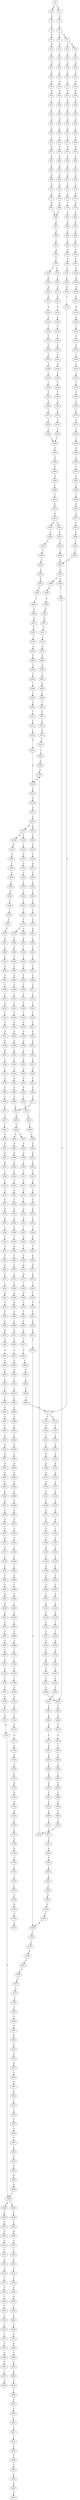 strict digraph  {
	S0 -> S1 [ label = G ];
	S0 -> S2 [ label = A ];
	S1 -> S3 [ label = G ];
	S2 -> S4 [ label = G ];
	S3 -> S5 [ label = T ];
	S4 -> S6 [ label = T ];
	S5 -> S7 [ label = G ];
	S5 -> S8 [ label = C ];
	S6 -> S9 [ label = C ];
	S7 -> S10 [ label = A ];
	S7 -> S11 [ label = C ];
	S8 -> S12 [ label = G ];
	S9 -> S13 [ label = G ];
	S10 -> S14 [ label = C ];
	S11 -> S15 [ label = C ];
	S12 -> S16 [ label = C ];
	S13 -> S17 [ label = C ];
	S14 -> S18 [ label = G ];
	S15 -> S19 [ label = G ];
	S16 -> S20 [ label = G ];
	S17 -> S21 [ label = G ];
	S18 -> S22 [ label = T ];
	S19 -> S23 [ label = C ];
	S20 -> S24 [ label = T ];
	S21 -> S25 [ label = C ];
	S22 -> S26 [ label = G ];
	S23 -> S27 [ label = C ];
	S24 -> S28 [ label = A ];
	S25 -> S29 [ label = A ];
	S26 -> S30 [ label = G ];
	S27 -> S31 [ label = G ];
	S28 -> S32 [ label = G ];
	S29 -> S33 [ label = G ];
	S30 -> S34 [ label = G ];
	S31 -> S35 [ label = G ];
	S32 -> S36 [ label = C ];
	S33 -> S37 [ label = C ];
	S34 -> S38 [ label = T ];
	S35 -> S39 [ label = T ];
	S36 -> S40 [ label = C ];
	S37 -> S41 [ label = C ];
	S38 -> S42 [ label = A ];
	S39 -> S43 [ label = G ];
	S40 -> S44 [ label = G ];
	S41 -> S45 [ label = G ];
	S42 -> S46 [ label = C ];
	S43 -> S47 [ label = G ];
	S44 -> S48 [ label = C ];
	S45 -> S49 [ label = G ];
	S46 -> S50 [ label = T ];
	S47 -> S51 [ label = T ];
	S48 -> S52 [ label = T ];
	S49 -> S53 [ label = T ];
	S50 -> S54 [ label = A ];
	S51 -> S55 [ label = G ];
	S52 -> S56 [ label = G ];
	S53 -> S57 [ label = G ];
	S54 -> S58 [ label = T ];
	S55 -> S59 [ label = G ];
	S56 -> S60 [ label = G ];
	S57 -> S61 [ label = G ];
	S58 -> S62 [ label = T ];
	S59 -> S63 [ label = A ];
	S60 -> S64 [ label = A ];
	S61 -> S65 [ label = A ];
	S62 -> S66 [ label = G ];
	S63 -> S67 [ label = A ];
	S64 -> S68 [ label = A ];
	S65 -> S69 [ label = A ];
	S66 -> S70 [ label = G ];
	S67 -> S71 [ label = C ];
	S68 -> S72 [ label = G ];
	S69 -> S73 [ label = G ];
	S70 -> S74 [ label = A ];
	S71 -> S75 [ label = C ];
	S72 -> S76 [ label = A ];
	S73 -> S77 [ label = A ];
	S74 -> S78 [ label = A ];
	S75 -> S79 [ label = T ];
	S76 -> S80 [ label = A ];
	S77 -> S81 [ label = A ];
	S78 -> S82 [ label = C ];
	S79 -> S83 [ label = C ];
	S80 -> S84 [ label = C ];
	S81 -> S84 [ label = C ];
	S82 -> S85 [ label = G ];
	S83 -> S86 [ label = G ];
	S84 -> S87 [ label = G ];
	S85 -> S88 [ label = G ];
	S86 -> S89 [ label = G ];
	S87 -> S90 [ label = G ];
	S88 -> S91 [ label = T ];
	S89 -> S92 [ label = C ];
	S90 -> S93 [ label = C ];
	S91 -> S94 [ label = A ];
	S92 -> S95 [ label = A ];
	S93 -> S96 [ label = A ];
	S94 -> S97 [ label = C ];
	S95 -> S98 [ label = C ];
	S96 -> S99 [ label = C ];
	S97 -> S100 [ label = G ];
	S98 -> S101 [ label = G ];
	S99 -> S102 [ label = C ];
	S99 -> S103 [ label = T ];
	S100 -> S104 [ label = A ];
	S101 -> S105 [ label = C ];
	S102 -> S106 [ label = G ];
	S103 -> S107 [ label = G ];
	S104 -> S108 [ label = A ];
	S105 -> S109 [ label = G ];
	S106 -> S110 [ label = G ];
	S107 -> S111 [ label = G ];
	S108 -> S112 [ label = G ];
	S109 -> S113 [ label = C ];
	S110 -> S114 [ label = G ];
	S111 -> S115 [ label = G ];
	S112 -> S116 [ label = A ];
	S113 -> S117 [ label = G ];
	S114 -> S118 [ label = A ];
	S115 -> S119 [ label = A ];
	S116 -> S120 [ label = A ];
	S117 -> S121 [ label = C ];
	S117 -> S122 [ label = G ];
	S118 -> S123 [ label = A ];
	S119 -> S124 [ label = A ];
	S120 -> S125 [ label = G ];
	S121 -> S126 [ label = G ];
	S122 -> S127 [ label = C ];
	S123 -> S128 [ label = T ];
	S124 -> S129 [ label = C ];
	S125 -> S130 [ label = T ];
	S126 -> S131 [ label = T ];
	S127 -> S132 [ label = T ];
	S128 -> S133 [ label = T ];
	S129 -> S134 [ label = T ];
	S130 -> S135 [ label = G ];
	S131 -> S136 [ label = C ];
	S132 -> S137 [ label = G ];
	S133 -> S138 [ label = G ];
	S134 -> S139 [ label = G ];
	S135 -> S140 [ label = T ];
	S136 -> S141 [ label = G ];
	S137 -> S142 [ label = G ];
	S138 -> S143 [ label = A ];
	S139 -> S144 [ label = G ];
	S140 -> S145 [ label = C ];
	S141 -> S146 [ label = A ];
	S142 -> S147 [ label = A ];
	S143 -> S148 [ label = A ];
	S144 -> S149 [ label = A ];
	S145 -> S150 [ label = C ];
	S146 -> S151 [ label = C ];
	S147 -> S152 [ label = A ];
	S148 -> S153 [ label = C ];
	S149 -> S154 [ label = C ];
	S150 -> S155 [ label = T ];
	S151 -> S156 [ label = G ];
	S152 -> S157 [ label = T ];
	S153 -> S158 [ label = C ];
	S154 -> S159 [ label = C ];
	S155 -> S160 [ label = G ];
	S156 -> S161 [ label = C ];
	S157 -> S162 [ label = G ];
	S158 -> S163 [ label = C ];
	S159 -> S164 [ label = C ];
	S160 -> S165 [ label = G ];
	S161 -> S166 [ label = G ];
	S162 -> S167 [ label = G ];
	S163 -> S168 [ label = G ];
	S164 -> S169 [ label = G ];
	S165 -> S170 [ label = C ];
	S166 -> S171 [ label = C ];
	S167 -> S172 [ label = G ];
	S168 -> S173 [ label = T ];
	S169 -> S174 [ label = T ];
	S170 -> S175 [ label = C ];
	S171 -> S176 [ label = C ];
	S172 -> S177 [ label = G ];
	S173 -> S178 [ label = C ];
	S174 -> S179 [ label = C ];
	S175 -> S180 [ label = T ];
	S176 -> S181 [ label = T ];
	S177 -> S182 [ label = T ];
	S178 -> S183 [ label = T ];
	S179 -> S184 [ label = T ];
	S180 -> S185 [ label = G ];
	S181 -> S186 [ label = C ];
	S182 -> S187 [ label = C ];
	S183 -> S188 [ label = C ];
	S184 -> S188 [ label = C ];
	S185 -> S189 [ label = G ];
	S186 -> S190 [ label = G ];
	S187 -> S191 [ label = C ];
	S188 -> S192 [ label = G ];
	S189 -> S193 [ label = G ];
	S190 -> S194 [ label = G ];
	S191 -> S195 [ label = G ];
	S192 -> S196 [ label = G ];
	S193 -> S197 [ label = T ];
	S194 -> S198 [ label = G ];
	S195 -> S199 [ label = C ];
	S196 -> S200 [ label = C ];
	S197 -> S201 [ label = C ];
	S198 -> S202 [ label = C ];
	S199 -> S203 [ label = C ];
	S200 -> S204 [ label = A ];
	S201 -> S205 [ label = C ];
	S202 -> S206 [ label = T ];
	S203 -> S207 [ label = G ];
	S204 -> S208 [ label = C ];
	S205 -> S209 [ label = C ];
	S206 -> S210 [ label = C ];
	S207 -> S211 [ label = G ];
	S208 -> S212 [ label = C ];
	S209 -> S213 [ label = G ];
	S210 -> S214 [ label = A ];
	S211 -> S215 [ label = A ];
	S212 -> S216 [ label = G ];
	S213 -> S217 [ label = A ];
	S214 -> S218 [ label = C ];
	S215 -> S219 [ label = A ];
	S216 -> S220 [ label = A ];
	S217 -> S221 [ label = G ];
	S218 -> S222 [ label = G ];
	S219 -> S223 [ label = C ];
	S220 -> S224 [ label = G ];
	S220 -> S225 [ label = A ];
	S221 -> S226 [ label = T ];
	S222 -> S227 [ label = T ];
	S223 -> S228 [ label = T ];
	S224 -> S229 [ label = T ];
	S225 -> S230 [ label = T ];
	S226 -> S231 [ label = C ];
	S227 -> S232 [ label = C ];
	S228 -> S233 [ label = G ];
	S229 -> S234 [ label = C ];
	S230 -> S235 [ label = G ];
	S231 -> S236 [ label = C ];
	S232 -> S237 [ label = C ];
	S233 -> S238 [ label = C ];
	S234 -> S239 [ label = C ];
	S235 -> S240 [ label = T ];
	S236 -> S241 [ label = A ];
	S237 -> S242 [ label = A ];
	S238 -> S243 [ label = A ];
	S239 -> S241 [ label = A ];
	S240 -> S244 [ label = A ];
	S241 -> S245 [ label = G ];
	S242 -> S246 [ label = G ];
	S243 -> S247 [ label = A ];
	S244 -> S248 [ label = G ];
	S245 -> S249 [ label = T ];
	S245 -> S250 [ label = C ];
	S246 -> S251 [ label = C ];
	S247 -> S252 [ label = C ];
	S248 -> S253 [ label = T ];
	S249 -> S254 [ label = A ];
	S250 -> S255 [ label = T ];
	S251 -> S256 [ label = T ];
	S252 -> S257 [ label = C ];
	S253 -> S258 [ label = T ];
	S254 -> S259 [ label = G ];
	S255 -> S260 [ label = T ];
	S256 -> S260 [ label = T ];
	S257 -> S261 [ label = A ];
	S258 -> S262 [ label = T ];
	S259 -> S263 [ label = G ];
	S260 -> S264 [ label = C ];
	S261 -> S265 [ label = G ];
	S262 -> S266 [ label = C ];
	S263 -> S267 [ label = G ];
	S264 -> S268 [ label = A ];
	S265 -> S269 [ label = A ];
	S266 -> S270 [ label = A ];
	S267 -> S271 [ label = T ];
	S268 -> S272 [ label = C ];
	S269 -> S273 [ label = A ];
	S270 -> S274 [ label = C ];
	S271 -> S275 [ label = C ];
	S272 -> S276 [ label = G ];
	S273 -> S277 [ label = C ];
	S274 -> S278 [ label = T ];
	S275 -> S279 [ label = A ];
	S276 -> S280 [ label = C ];
	S277 -> S281 [ label = A ];
	S278 -> S282 [ label = C ];
	S279 -> S283 [ label = C ];
	S280 -> S284 [ label = C ];
	S281 -> S285 [ label = G ];
	S282 -> S286 [ label = C ];
	S283 -> S287 [ label = T ];
	S284 -> S288 [ label = C ];
	S285 -> S289 [ label = C ];
	S286 -> S290 [ label = T ];
	S287 -> S291 [ label = C ];
	S288 -> S292 [ label = T ];
	S289 -> S293 [ label = C ];
	S290 -> S294 [ label = T ];
	S291 -> S295 [ label = G ];
	S292 -> S296 [ label = T ];
	S293 -> S297 [ label = G ];
	S294 -> S298 [ label = T ];
	S295 -> S299 [ label = C ];
	S296 -> S300 [ label = C ];
	S297 -> S301 [ label = T ];
	S298 -> S302 [ label = C ];
	S299 -> S303 [ label = T ];
	S300 -> S304 [ label = A ];
	S301 -> S305 [ label = C ];
	S302 -> S306 [ label = A ];
	S303 -> S307 [ label = T ];
	S304 -> S308 [ label = T ];
	S305 -> S309 [ label = C ];
	S306 -> S310 [ label = T ];
	S307 -> S311 [ label = C ];
	S308 -> S312 [ label = C ];
	S309 -> S313 [ label = T ];
	S310 -> S314 [ label = C ];
	S311 -> S315 [ label = A ];
	S312 -> S316 [ label = C ];
	S313 -> S317 [ label = C ];
	S314 -> S318 [ label = C ];
	S315 -> S319 [ label = T ];
	S316 -> S320 [ label = A ];
	S317 -> S321 [ label = T ];
	S318 -> S322 [ label = A ];
	S319 -> S323 [ label = C ];
	S320 -> S324 [ label = G ];
	S321 -> S325 [ label = G ];
	S322 -> S324 [ label = G ];
	S323 -> S326 [ label = C ];
	S324 -> S327 [ label = A ];
	S325 -> S328 [ label = T ];
	S326 -> S320 [ label = A ];
	S327 -> S329 [ label = A ];
	S328 -> S330 [ label = C ];
	S329 -> S331 [ label = C ];
	S330 -> S332 [ label = G ];
	S331 -> S333 [ label = C ];
	S332 -> S334 [ label = T ];
	S333 -> S335 [ label = A ];
	S333 -> S336 [ label = G ];
	S334 -> S337 [ label = G ];
	S335 -> S338 [ label = G ];
	S335 -> S339 [ label = C ];
	S336 -> S340 [ label = G ];
	S337 -> S341 [ label = G ];
	S338 -> S342 [ label = A ];
	S339 -> S343 [ label = C ];
	S340 -> S344 [ label = A ];
	S341 -> S345 [ label = T ];
	S342 -> S346 [ label = C ];
	S343 -> S347 [ label = A ];
	S344 -> S348 [ label = C ];
	S345 -> S349 [ label = A ];
	S346 -> S350 [ label = T ];
	S347 -> S351 [ label = C ];
	S348 -> S352 [ label = G ];
	S349 -> S353 [ label = C ];
	S350 -> S354 [ label = C ];
	S351 -> S355 [ label = C ];
	S352 -> S356 [ label = C ];
	S353 -> S357 [ label = C ];
	S354 -> S358 [ label = C ];
	S355 -> S359 [ label = C ];
	S356 -> S360 [ label = C ];
	S357 -> S361 [ label = G ];
	S358 -> S362 [ label = C ];
	S359 -> S363 [ label = C ];
	S360 -> S364 [ label = C ];
	S361 -> S365 [ label = G ];
	S362 -> S366 [ label = A ];
	S363 -> S367 [ label = T ];
	S364 -> S368 [ label = A ];
	S365 -> S369 [ label = T ];
	S366 -> S370 [ label = T ];
	S367 -> S371 [ label = T ];
	S368 -> S372 [ label = T ];
	S369 -> S373 [ label = G ];
	S370 -> S374 [ label = C ];
	S371 -> S375 [ label = C ];
	S372 -> S376 [ label = C ];
	S373 -> S377 [ label = G ];
	S374 -> S378 [ label = T ];
	S375 -> S379 [ label = C ];
	S375 -> S380 [ label = G ];
	S376 -> S381 [ label = G ];
	S377 -> S382 [ label = T ];
	S378 -> S383 [ label = G ];
	S379 -> S384 [ label = T ];
	S380 -> S385 [ label = A ];
	S381 -> S386 [ label = T ];
	S382 -> S387 [ label = T ];
	S383 -> S388 [ label = C ];
	S384 -> S389 [ label = G ];
	S385 -> S390 [ label = T ];
	S386 -> S391 [ label = C ];
	S387 -> S392 [ label = A ];
	S388 -> S393 [ label = C ];
	S389 -> S394 [ label = T ];
	S390 -> S395 [ label = C ];
	S391 -> S396 [ label = C ];
	S392 -> S397 [ label = G ];
	S393 -> S398 [ label = A ];
	S394 -> S399 [ label = C ];
	S395 -> S400 [ label = G ];
	S396 -> S401 [ label = T ];
	S397 -> S402 [ label = A ];
	S398 -> S403 [ label = G ];
	S399 -> S404 [ label = C ];
	S400 -> S405 [ label = T ];
	S401 -> S406 [ label = C ];
	S402 -> S407 [ label = A ];
	S403 -> S408 [ label = T ];
	S404 -> S409 [ label = T ];
	S405 -> S410 [ label = T ];
	S406 -> S411 [ label = T ];
	S407 -> S412 [ label = G ];
	S408 -> S413 [ label = C ];
	S409 -> S414 [ label = T ];
	S410 -> S415 [ label = T ];
	S411 -> S416 [ label = T ];
	S412 -> S417 [ label = G ];
	S413 -> S418 [ label = G ];
	S414 -> S419 [ label = G ];
	S415 -> S420 [ label = G ];
	S416 -> S421 [ label = C ];
	S417 -> S422 [ label = G ];
	S418 -> S423 [ label = T ];
	S419 -> S424 [ label = T ];
	S420 -> S425 [ label = T ];
	S421 -> S426 [ label = T ];
	S422 -> S427 [ label = G ];
	S423 -> S428 [ label = A ];
	S424 -> S429 [ label = A ];
	S425 -> S430 [ label = A ];
	S426 -> S431 [ label = C ];
	S427 -> S432 [ label = G ];
	S428 -> S433 [ label = A ];
	S429 -> S434 [ label = G ];
	S430 -> S435 [ label = G ];
	S431 -> S436 [ label = G ];
	S432 -> S437 [ label = T ];
	S433 -> S438 [ label = G ];
	S434 -> S439 [ label = G ];
	S435 -> S440 [ label = G ];
	S436 -> S441 [ label = G ];
	S437 -> S442 [ label = C ];
	S438 -> S443 [ label = A ];
	S439 -> S444 [ label = A ];
	S440 -> S445 [ label = A ];
	S441 -> S446 [ label = A ];
	S442 -> S447 [ label = C ];
	S443 -> S448 [ label = C ];
	S444 -> S449 [ label = G ];
	S445 -> S450 [ label = A ];
	S446 -> S451 [ label = G ];
	S447 -> S452 [ label = G ];
	S448 -> S453 [ label = G ];
	S449 -> S454 [ label = A ];
	S450 -> S455 [ label = A ];
	S451 -> S456 [ label = A ];
	S452 -> S457 [ label = T ];
	S453 -> S458 [ label = G ];
	S454 -> S459 [ label = G ];
	S455 -> S460 [ label = G ];
	S456 -> S461 [ label = G ];
	S457 -> S462 [ label = C ];
	S458 -> S463 [ label = C ];
	S459 -> S464 [ label = G ];
	S460 -> S465 [ label = G ];
	S461 -> S466 [ label = G ];
	S462 -> S467 [ label = G ];
	S463 -> S468 [ label = T ];
	S464 -> S469 [ label = T ];
	S465 -> S470 [ label = T ];
	S466 -> S471 [ label = T ];
	S467 -> S472 [ label = G ];
	S468 -> S473 [ label = C ];
	S469 -> S474 [ label = C ];
	S470 -> S475 [ label = C ];
	S471 -> S474 [ label = C ];
	S472 -> S476 [ label = A ];
	S473 -> S477 [ label = T ];
	S474 -> S478 [ label = C ];
	S475 -> S479 [ label = C ];
	S476 -> S480 [ label = A ];
	S477 -> S481 [ label = C ];
	S478 -> S482 [ label = C ];
	S479 -> S483 [ label = C ];
	S480 -> S484 [ label = C ];
	S481 -> S485 [ label = G ];
	S482 -> S486 [ label = A ];
	S482 -> S487 [ label = G ];
	S483 -> S488 [ label = G ];
	S484 -> S489 [ label = A ];
	S484 -> S490 [ label = T ];
	S485 -> S491 [ label = A ];
	S486 -> S492 [ label = G ];
	S487 -> S493 [ label = G ];
	S488 -> S494 [ label = A ];
	S489 -> S495 [ label = G ];
	S490 -> S496 [ label = A ];
	S491 -> S497 [ label = A ];
	S492 -> S498 [ label = A ];
	S493 -> S499 [ label = A ];
	S494 -> S500 [ label = A ];
	S495 -> S501 [ label = G ];
	S496 -> S502 [ label = C ];
	S497 -> S503 [ label = G ];
	S498 -> S504 [ label = G ];
	S499 -> S505 [ label = G ];
	S500 -> S506 [ label = G ];
	S501 -> S507 [ label = A ];
	S502 -> S508 [ label = A ];
	S503 -> S509 [ label = T ];
	S504 -> S510 [ label = C ];
	S505 -> S511 [ label = G ];
	S506 -> S512 [ label = T ];
	S507 -> S513 [ label = A ];
	S508 -> S514 [ label = A ];
	S509 -> S515 [ label = C ];
	S510 -> S516 [ label = C ];
	S511 -> S517 [ label = C ];
	S512 -> S518 [ label = C ];
	S513 -> S519 [ label = T ];
	S514 -> S520 [ label = C ];
	S515 -> S521 [ label = G ];
	S516 -> S522 [ label = A ];
	S517 -> S523 [ label = G ];
	S518 -> S524 [ label = G ];
	S519 -> S525 [ label = A ];
	S520 -> S526 [ label = G ];
	S521 -> S527 [ label = C ];
	S522 -> S528 [ label = C ];
	S523 -> S529 [ label = T ];
	S524 -> S530 [ label = A ];
	S525 -> S531 [ label = G ];
	S526 -> S532 [ label = A ];
	S527 -> S533 [ label = G ];
	S528 -> S534 [ label = G ];
	S529 -> S535 [ label = G ];
	S530 -> S536 [ label = G ];
	S531 -> S537 [ label = T ];
	S532 -> S538 [ label = A ];
	S533 -> S539 [ label = G ];
	S534 -> S540 [ label = G ];
	S535 -> S541 [ label = G ];
	S536 -> S542 [ label = G ];
	S537 -> S543 [ label = C ];
	S538 -> S544 [ label = A ];
	S539 -> S545 [ label = C ];
	S540 -> S546 [ label = T ];
	S541 -> S547 [ label = T ];
	S542 -> S548 [ label = T ];
	S543 -> S549 [ label = T ];
	S544 -> S550 [ label = A ];
	S545 -> S551 [ label = T ];
	S546 -> S552 [ label = T ];
	S547 -> S553 [ label = A ];
	S548 -> S554 [ label = A ];
	S549 -> S555 [ label = C ];
	S550 -> S556 [ label = C ];
	S551 -> S557 [ label = A ];
	S552 -> S558 [ label = A ];
	S553 -> S559 [ label = T ];
	S554 -> S560 [ label = T ];
	S555 -> S561 [ label = T ];
	S556 -> S562 [ label = A ];
	S557 -> S563 [ label = T ];
	S558 -> S564 [ label = C ];
	S559 -> S565 [ label = G ];
	S560 -> S566 [ label = A ];
	S561 -> S567 [ label = C ];
	S562 -> S568 [ label = G ];
	S563 -> S569 [ label = A ];
	S564 -> S570 [ label = T ];
	S565 -> S571 [ label = A ];
	S566 -> S572 [ label = A ];
	S567 -> S573 [ label = T ];
	S568 -> S574 [ label = A ];
	S569 -> S575 [ label = G ];
	S570 -> S576 [ label = G ];
	S571 -> S577 [ label = G ];
	S572 -> S578 [ label = G ];
	S573 -> S579 [ label = G ];
	S574 -> S580 [ label = A ];
	S575 -> S581 [ label = T ];
	S576 -> S582 [ label = C ];
	S577 -> S583 [ label = C ];
	S578 -> S584 [ label = T ];
	S579 -> S585 [ label = A ];
	S580 -> S586 [ label = G ];
	S581 -> S587 [ label = A ];
	S582 -> S588 [ label = A ];
	S583 -> S589 [ label = G ];
	S584 -> S590 [ label = C ];
	S585 -> S591 [ label = G ];
	S586 -> S592 [ label = G ];
	S587 -> S593 [ label = G ];
	S588 -> S594 [ label = G ];
	S589 -> S595 [ label = G ];
	S590 -> S596 [ label = G ];
	S591 -> S597 [ label = T ];
	S592 -> S598 [ label = G ];
	S593 -> S599 [ label = C ];
	S594 -> S600 [ label = A ];
	S595 -> S601 [ label = T ];
	S596 -> S602 [ label = T ];
	S597 -> S603 [ label = A ];
	S598 -> S604 [ label = G ];
	S599 -> S605 [ label = C ];
	S600 -> S606 [ label = C ];
	S601 -> S607 [ label = C ];
	S602 -> S608 [ label = G ];
	S604 -> S609 [ label = T ];
	S605 -> S610 [ label = G ];
	S606 -> S611 [ label = G ];
	S607 -> S612 [ label = G ];
	S608 -> S613 [ label = G ];
	S609 -> S614 [ label = C ];
	S610 -> S615 [ label = A ];
	S611 -> S616 [ label = G ];
	S612 -> S617 [ label = C ];
	S613 -> S618 [ label = T ];
	S614 -> S619 [ label = T ];
	S615 -> S620 [ label = A ];
	S616 -> S621 [ label = A ];
	S617 -> S622 [ label = A ];
	S618 -> S349 [ label = A ];
	S619 -> S623 [ label = C ];
	S620 -> S624 [ label = A ];
	S621 -> S625 [ label = C ];
	S622 -> S626 [ label = C ];
	S623 -> S627 [ label = T ];
	S624 -> S628 [ label = C ];
	S625 -> S629 [ label = A ];
	S626 -> S630 [ label = G ];
	S627 -> S631 [ label = C ];
	S628 -> S632 [ label = C ];
	S629 -> S633 [ label = C ];
	S630 -> S634 [ label = C ];
	S631 -> S635 [ label = G ];
	S632 -> S636 [ label = C ];
	S633 -> S637 [ label = A ];
	S634 -> S638 [ label = G ];
	S635 -> S639 [ label = T ];
	S636 -> S640 [ label = C ];
	S637 -> S641 [ label = C ];
	S638 -> S642 [ label = C ];
	S639 -> S643 [ label = G ];
	S640 -> S644 [ label = G ];
	S641 -> S645 [ label = C ];
	S642 -> S117 [ label = G ];
	S643 -> S646 [ label = G ];
	S644 -> S647 [ label = A ];
	S645 -> S648 [ label = T ];
	S646 -> S649 [ label = T ];
	S647 -> S650 [ label = C ];
	S648 -> S651 [ label = C ];
	S649 -> S652 [ label = A ];
	S650 -> S653 [ label = T ];
	S651 -> S654 [ label = T ];
	S653 -> S655 [ label = A ];
	S654 -> S656 [ label = A ];
	S655 -> S657 [ label = G ];
	S656 -> S658 [ label = G ];
	S657 -> S659 [ label = A ];
	S658 -> S660 [ label = A ];
	S659 -> S661 [ label = A ];
	S660 -> S662 [ label = A ];
	S661 -> S663 [ label = T ];
	S662 -> S664 [ label = C ];
	S663 -> S665 [ label = C ];
	S664 -> S666 [ label = G ];
	S665 -> S667 [ label = G ];
	S666 -> S668 [ label = A ];
	S667 -> S669 [ label = G ];
	S668 -> S670 [ label = G ];
	S669 -> S671 [ label = G ];
	S670 -> S672 [ label = G ];
	S671 -> S673 [ label = T ];
	S672 -> S674 [ label = T ];
	S673 -> S675 [ label = A ];
	S674 -> S676 [ label = G ];
	S675 -> S677 [ label = T ];
	S676 -> S678 [ label = T ];
	S677 -> S679 [ label = C ];
	S678 -> S680 [ label = C ];
	S679 -> S681 [ label = C ];
	S680 -> S682 [ label = C ];
	S681 -> S683 [ label = C ];
	S682 -> S684 [ label = C ];
	S683 -> S685 [ label = G ];
	S684 -> S686 [ label = T ];
	S685 -> S687 [ label = A ];
	S686 -> S688 [ label = G ];
	S687 -> S689 [ label = A ];
	S688 -> S690 [ label = T ];
	S689 -> S691 [ label = A ];
	S690 -> S692 [ label = C ];
	S691 -> S693 [ label = G ];
	S692 -> S694 [ label = C ];
	S693 -> S695 [ label = T ];
	S694 -> S696 [ label = T ];
	S695 -> S697 [ label = G ];
	S696 -> S698 [ label = A ];
	S697 -> S699 [ label = T ];
	S698 -> S700 [ label = C ];
	S699 -> S701 [ label = C ];
	S700 -> S702 [ label = T ];
	S701 -> S703 [ label = G ];
	S702 -> S704 [ label = A ];
	S703 -> S705 [ label = T ];
	S704 -> S706 [ label = C ];
	S705 -> S707 [ label = C ];
	S706 -> S708 [ label = C ];
	S707 -> S709 [ label = G ];
	S708 -> S710 [ label = A ];
	S709 -> S711 [ label = G ];
	S710 -> S712 [ label = G ];
	S711 -> S713 [ label = A ];
	S712 -> S714 [ label = G ];
	S713 -> S715 [ label = A ];
	S714 -> S716 [ label = A ];
	S715 -> S484 [ label = C ];
	S716 -> S717 [ label = G ];
	S717 -> S718 [ label = A ];
	S718 -> S719 [ label = G ];
	S719 -> S720 [ label = T ];
	S720 -> S721 [ label = C ];
	S721 -> S722 [ label = A ];
	S722 -> S723 [ label = G ];
	S723 -> S724 [ label = G ];
	S724 -> S725 [ label = A ];
	S725 -> S726 [ label = C ];
	S726 -> S727 [ label = C ];
	S727 -> S728 [ label = A ];
	S728 -> S729 [ label = G ];
	S729 -> S730 [ label = T ];
	S730 -> S731 [ label = C ];
	S731 -> S732 [ label = T ];
	S732 -> S733 [ label = C ];
	S733 -> S734 [ label = T ];
	S734 -> S735 [ label = G ];
	S735 -> S736 [ label = T ];
	S736 -> S737 [ label = A ];
}
